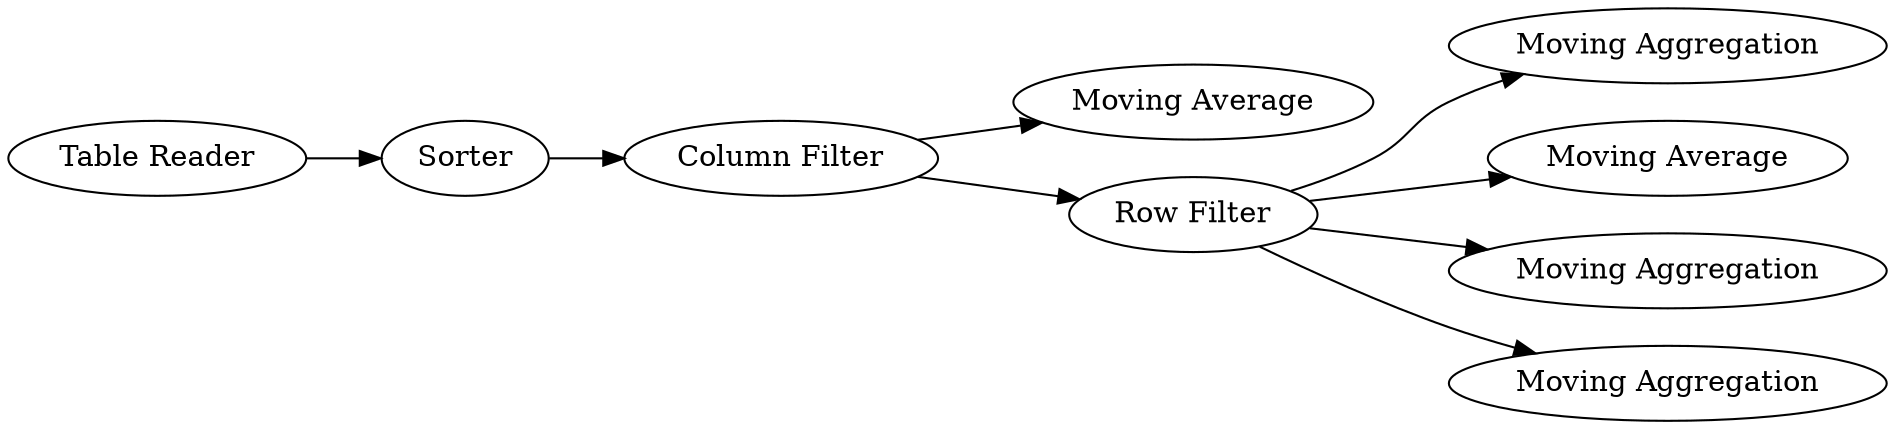digraph {
	"1651597799091860663_12" [label="Table Reader"]
	"1651597799091860663_9" [label="Moving Average"]
	"1651597799091860663_5" [label="Row Filter"]
	"1651597799091860663_8" [label="Moving Aggregation"]
	"1651597799091860663_3" [label="Moving Average"]
	"1651597799091860663_7" [label="Moving Aggregation"]
	"1651597799091860663_2" [label=Sorter]
	"1651597799091860663_6" [label="Column Filter"]
	"1651597799091860663_4" [label="Moving Aggregation"]
	"1651597799091860663_5" -> "1651597799091860663_3"
	"1651597799091860663_6" -> "1651597799091860663_9"
	"1651597799091860663_6" -> "1651597799091860663_5"
	"1651597799091860663_2" -> "1651597799091860663_6"
	"1651597799091860663_12" -> "1651597799091860663_2"
	"1651597799091860663_5" -> "1651597799091860663_4"
	"1651597799091860663_5" -> "1651597799091860663_8"
	"1651597799091860663_5" -> "1651597799091860663_7"
	rankdir=LR
}
